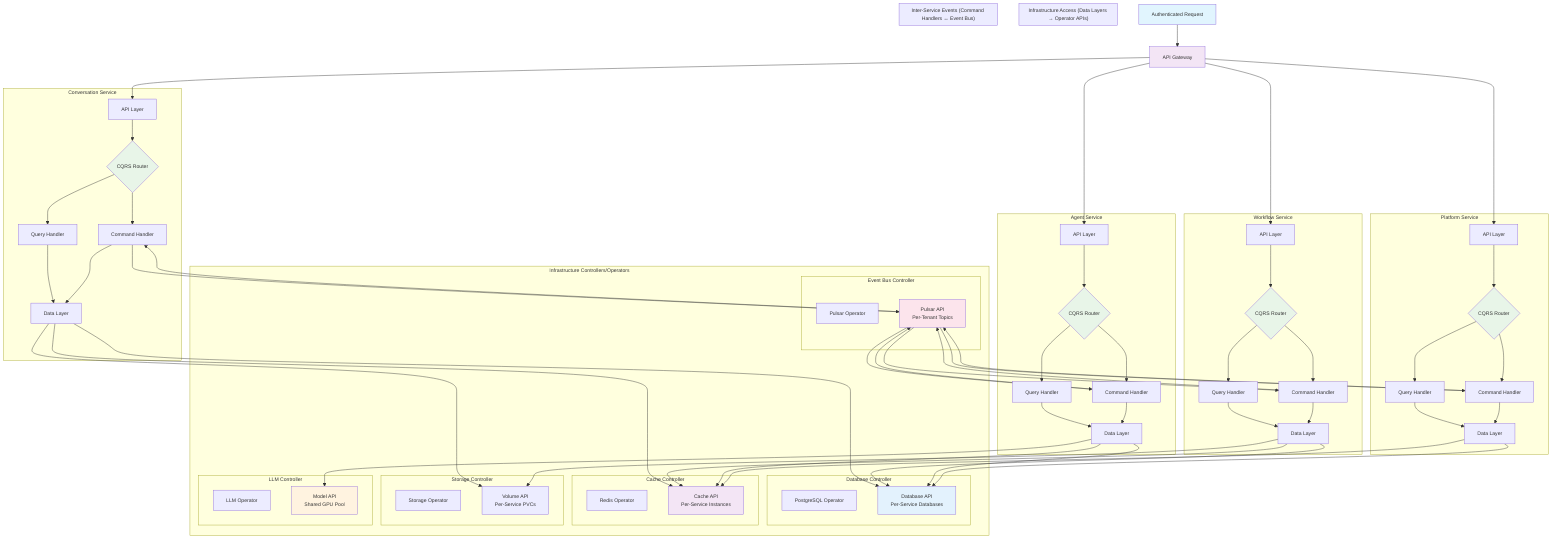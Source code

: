 %%{init: {'theme':'default', 'themeVariables': {'fontSize': '12px', 'fontFamily': 'arial', 'primaryColor': '#ff6b6b', 'primaryTextColor': '#333', 'primaryBorderColor': '#ff6b6b', 'lineColor': '#333', 'secondaryColor': '#4ecdc4', 'tertiaryColor': '#45b7d1'}}}%%
graph TB
    AUTH_IN[Authenticated Request] --> API_GW[API Gateway]
    
    subgraph "Conversation Service"
        CONV_API[API Layer]
        CONV_CQRS{CQRS Router}
        CONV_QUERY[Query Handler]
        CONV_CMD[Command Handler]
        CONV_DATA[Data Layer]
        
        CONV_API --> CONV_CQRS
        CONV_CQRS --> CONV_QUERY
        CONV_CQRS --> CONV_CMD
        CONV_QUERY --> CONV_DATA
        CONV_CMD --> CONV_DATA
    end
    
    subgraph "Workflow Service"
        WF_API[API Layer]
        WF_CQRS{CQRS Router}
        WF_QUERY[Query Handler]
        WF_CMD[Command Handler]
        WF_DATA[Data Layer]
        
        WF_API --> WF_CQRS
        WF_CQRS --> WF_QUERY
        WF_CQRS --> WF_CMD
        WF_QUERY --> WF_DATA
        WF_CMD --> WF_DATA
    end
    
    subgraph "Agent Service"
        AGENT_API[API Layer]
        AGENT_CQRS{CQRS Router}
        AGENT_QUERY[Query Handler]
        AGENT_CMD[Command Handler]
        AGENT_DATA[Data Layer]
        
        AGENT_API --> AGENT_CQRS
        AGENT_CQRS --> AGENT_QUERY
        AGENT_CQRS --> AGENT_CMD
        AGENT_QUERY --> AGENT_DATA
        AGENT_CMD --> AGENT_DATA
    end
    
    subgraph "Platform Service"
        PLATFORM_API[API Layer]
        PLATFORM_CQRS{CQRS Router}
        PLATFORM_QUERY[Query Handler]
        PLATFORM_CMD[Command Handler]
        PLATFORM_DATA[Data Layer]
        
        PLATFORM_API --> PLATFORM_CQRS
        PLATFORM_CQRS --> PLATFORM_QUERY
        PLATFORM_CQRS --> PLATFORM_CMD
        PLATFORM_QUERY --> PLATFORM_DATA
        PLATFORM_CMD --> PLATFORM_DATA
    end
    
    API_GW --> CONV_API
    API_GW --> WF_API
    API_GW --> AGENT_API
    API_GW --> PLATFORM_API
    
    subgraph "Infrastructure Controllers/Operators"
        subgraph "Event Bus Controller"
            EB_CTRL[Pulsar Operator]
            EB_API[Pulsar API<br/>Per-Tenant Topics]
        end
        
        subgraph "Database Controller"
            DB_CTRL[PostgreSQL Operator]
            DB_API[Database API<br/>Per-Service Databases]
        end
        
        subgraph "Cache Controller"
            CACHE_CTRL[Redis Operator]
            CACHE_API[Cache API<br/>Per-Service Instances]
        end
        
        subgraph "Storage Controller"
            STORAGE_CTRL[Storage Operator]
            STORAGE_API[Volume API<br/>Per-Service PVCs]
        end
        
        subgraph "LLM Controller"
            LLM_CTRL[LLM Operator]
            LLM_API[Model API<br/>Shared GPU Pool]
        end
    end
    
    subgraph "Infrastructure Access (Data Layers → Operator APIs)"
        CONV_DATA --> DB_API
        CONV_DATA --> CACHE_API
        CONV_DATA --> STORAGE_API
        
        WF_DATA --> DB_API
        WF_DATA --> CACHE_API
        WF_DATA --> STORAGE_API
        
        AGENT_DATA --> DB_API
        AGENT_DATA --> CACHE_API
        AGENT_DATA --> LLM_API
        
        PLATFORM_DATA --> DB_API
        PLATFORM_DATA --> CACHE_API
    end
    
    subgraph "Inter-Service Events (Command Handlers ↔ Event Bus)"
        CONV_CMD --> EB_API
        WF_CMD --> EB_API
        AGENT_CMD --> EB_API
        PLATFORM_CMD --> EB_API
        
        EB_API --> CONV_CMD
        EB_API --> WF_CMD
        EB_API --> AGENT_CMD
        EB_API --> PLATFORM_CMD
    end
    
    style AUTH_IN fill:#e1f5fe
    style API_GW fill:#f3e5f5
    style CONV_CQRS fill:#e8f5e8
    style WF_CQRS fill:#e8f5e8
    style AGENT_CQRS fill:#e8f5e8
    style PLATFORM_CQRS fill:#e8f5e8
    style EB_API fill:#fce4ec
    style DB_API fill:#e3f2fd
    style CACHE_API fill:#f3e5f5
    style LLM_API fill:#fff3e0